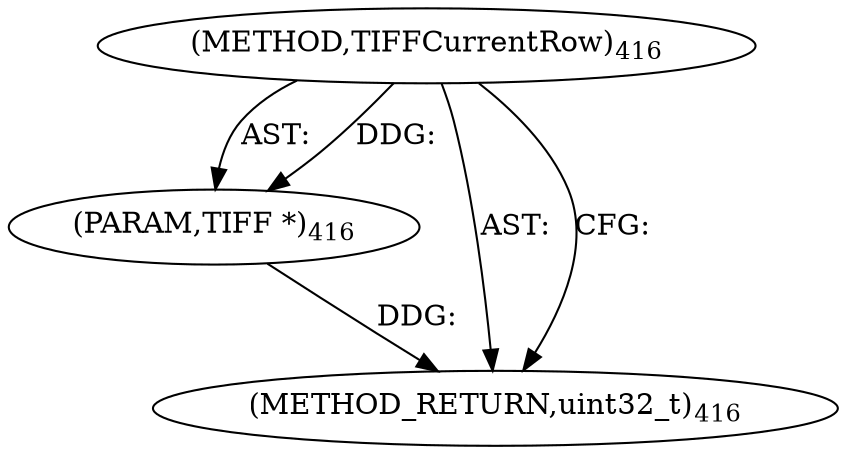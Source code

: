 digraph "TIFFCurrentRow" {  
"8727" [label = <(METHOD,TIFFCurrentRow)<SUB>416</SUB>> ]
"8728" [label = <(PARAM,TIFF *)<SUB>416</SUB>> ]
"8729" [label = <(METHOD_RETURN,uint32_t)<SUB>416</SUB>> ]
  "8727" -> "8728"  [ label = "AST: "] 
  "8727" -> "8729"  [ label = "AST: "] 
  "8727" -> "8729"  [ label = "CFG: "] 
  "8728" -> "8729"  [ label = "DDG: "] 
  "8727" -> "8728"  [ label = "DDG: "] 
}
